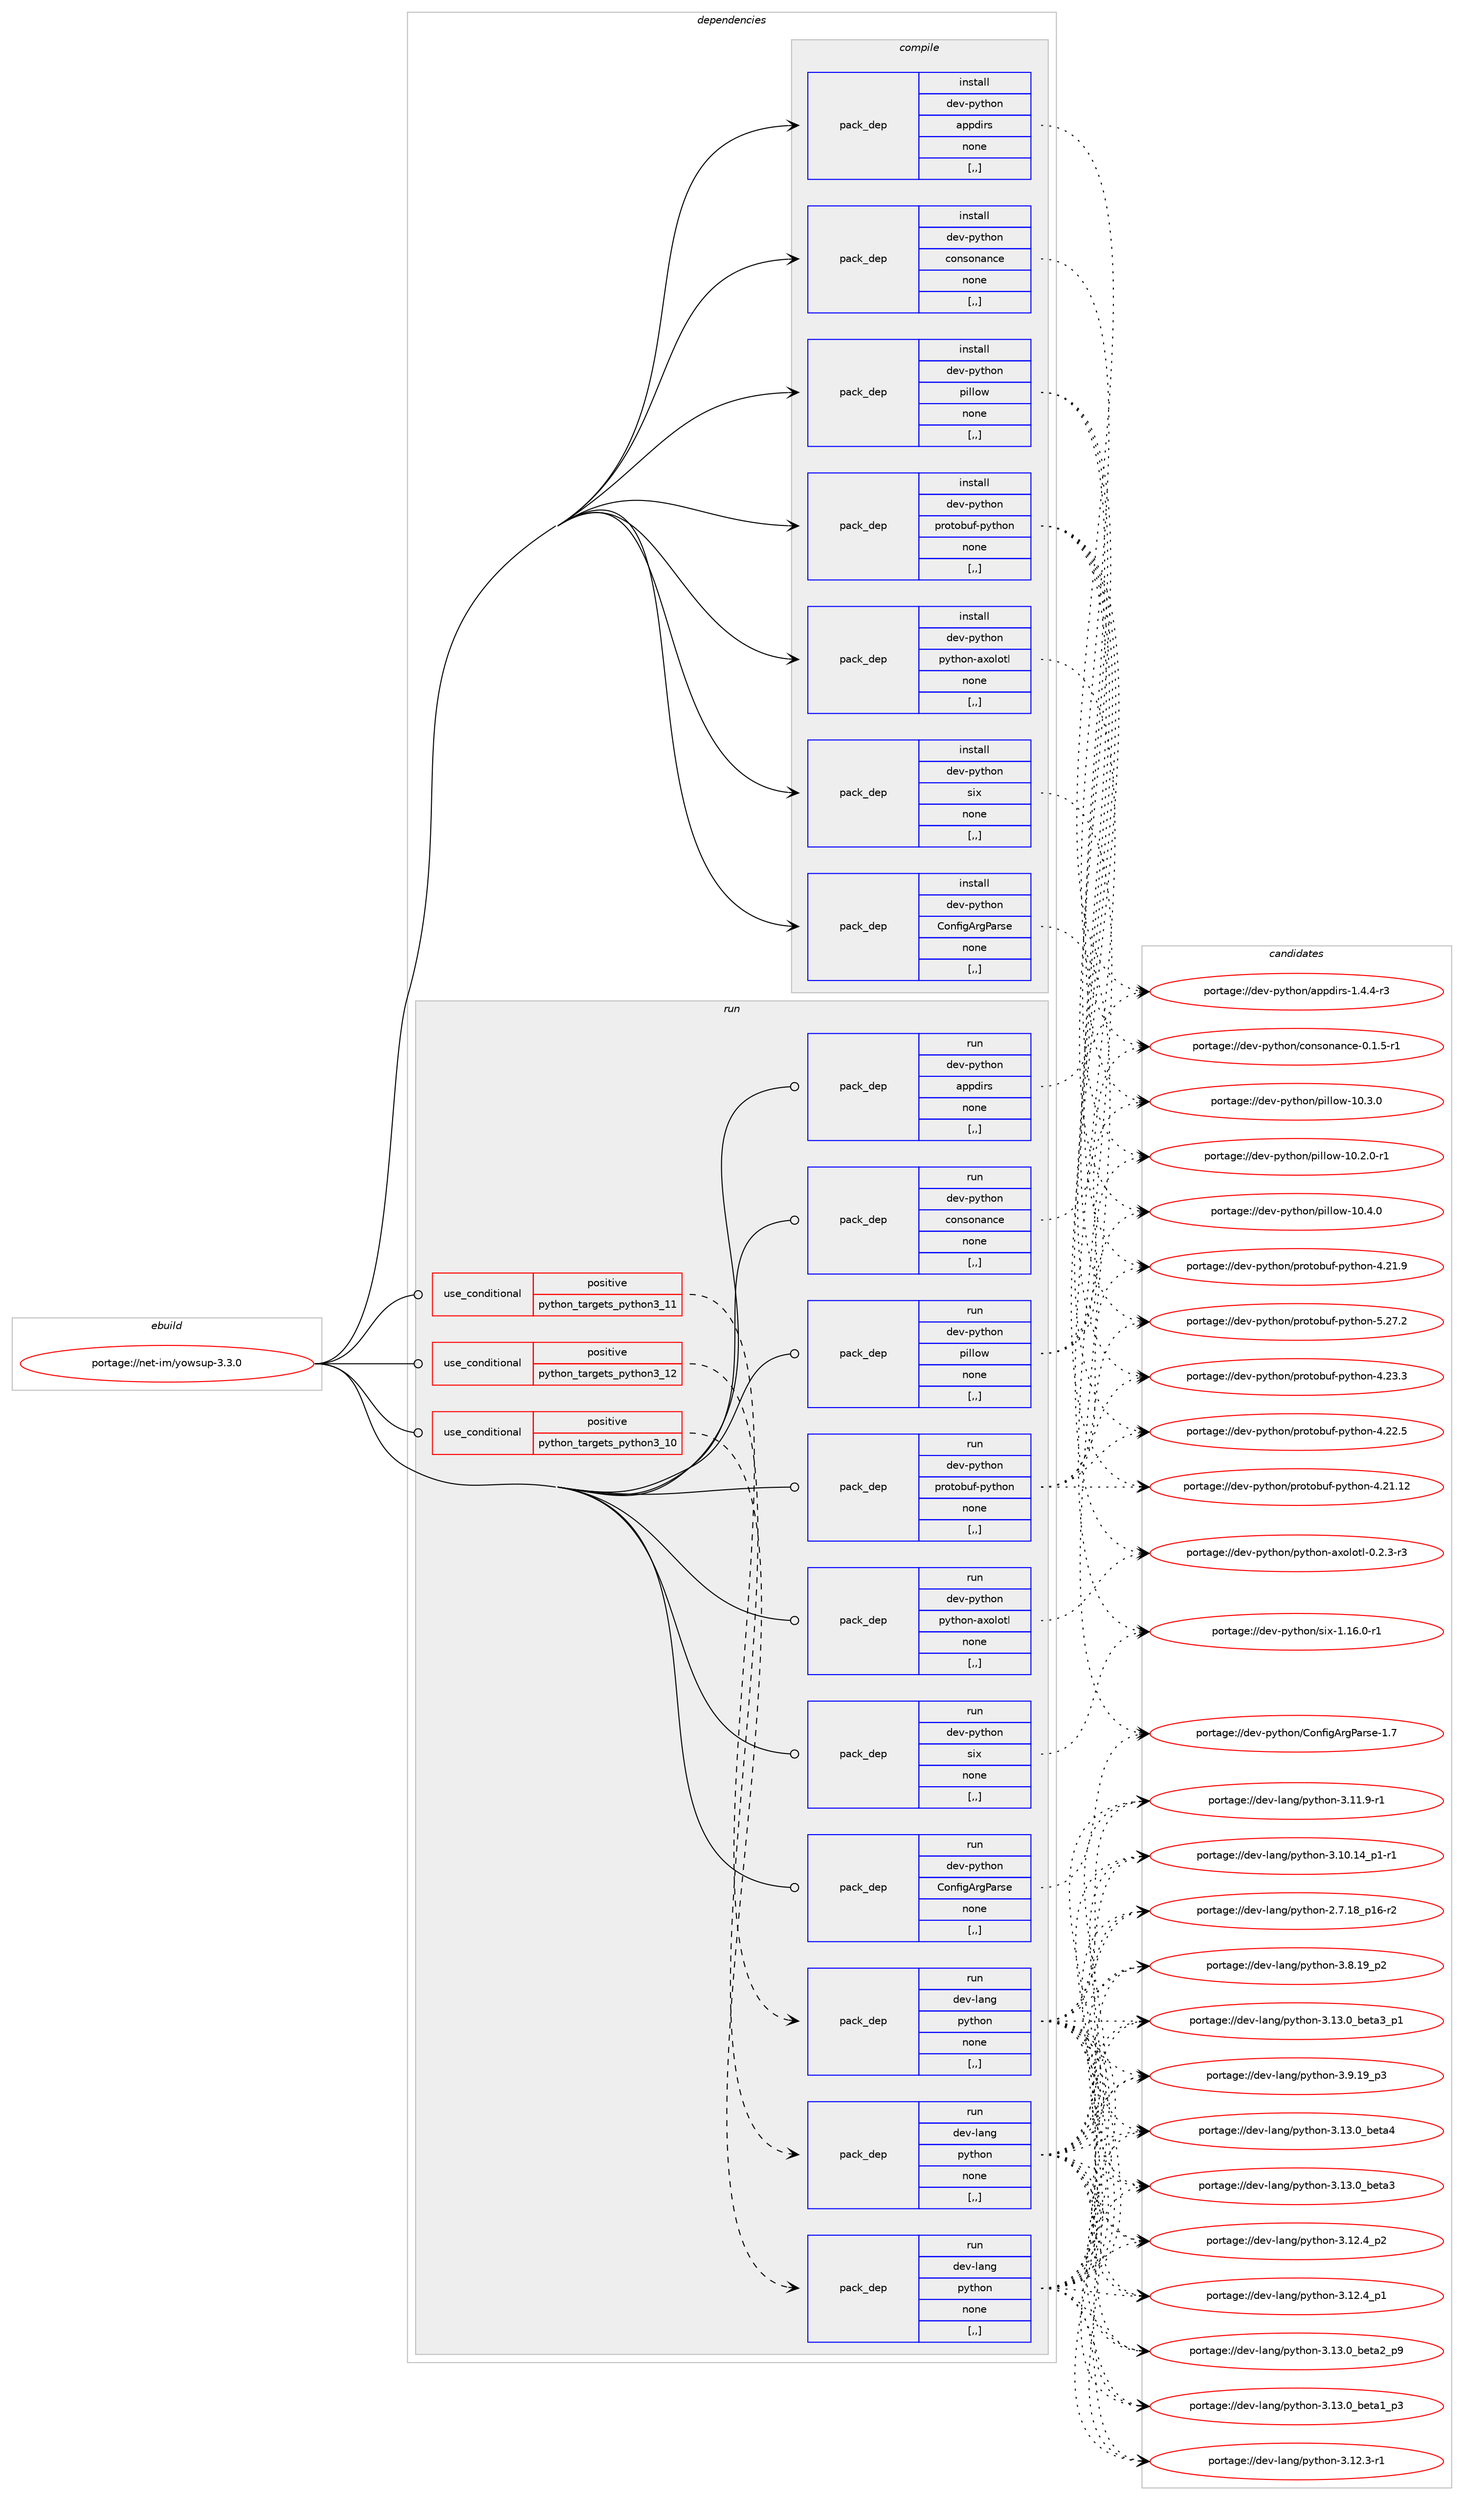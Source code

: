 digraph prolog {

# *************
# Graph options
# *************

newrank=true;
concentrate=true;
compound=true;
graph [rankdir=LR,fontname=Helvetica,fontsize=10,ranksep=1.5];#, ranksep=2.5, nodesep=0.2];
edge  [arrowhead=vee];
node  [fontname=Helvetica,fontsize=10];

# **********
# The ebuild
# **********

subgraph cluster_leftcol {
color=gray;
label=<<i>ebuild</i>>;
id [label="portage://net-im/yowsup-3.3.0", color=red, width=4, href="../net-im/yowsup-3.3.0.svg"];
}

# ****************
# The dependencies
# ****************

subgraph cluster_midcol {
color=gray;
label=<<i>dependencies</i>>;
subgraph cluster_compile {
fillcolor="#eeeeee";
style=filled;
label=<<i>compile</i>>;
subgraph pack259770 {
dependency354512 [label=<<TABLE BORDER="0" CELLBORDER="1" CELLSPACING="0" CELLPADDING="4" WIDTH="220"><TR><TD ROWSPAN="6" CELLPADDING="30">pack_dep</TD></TR><TR><TD WIDTH="110">install</TD></TR><TR><TD>dev-python</TD></TR><TR><TD>ConfigArgParse</TD></TR><TR><TD>none</TD></TR><TR><TD>[,,]</TD></TR></TABLE>>, shape=none, color=blue];
}
id:e -> dependency354512:w [weight=20,style="solid",arrowhead="vee"];
subgraph pack259771 {
dependency354513 [label=<<TABLE BORDER="0" CELLBORDER="1" CELLSPACING="0" CELLPADDING="4" WIDTH="220"><TR><TD ROWSPAN="6" CELLPADDING="30">pack_dep</TD></TR><TR><TD WIDTH="110">install</TD></TR><TR><TD>dev-python</TD></TR><TR><TD>appdirs</TD></TR><TR><TD>none</TD></TR><TR><TD>[,,]</TD></TR></TABLE>>, shape=none, color=blue];
}
id:e -> dependency354513:w [weight=20,style="solid",arrowhead="vee"];
subgraph pack259772 {
dependency354514 [label=<<TABLE BORDER="0" CELLBORDER="1" CELLSPACING="0" CELLPADDING="4" WIDTH="220"><TR><TD ROWSPAN="6" CELLPADDING="30">pack_dep</TD></TR><TR><TD WIDTH="110">install</TD></TR><TR><TD>dev-python</TD></TR><TR><TD>consonance</TD></TR><TR><TD>none</TD></TR><TR><TD>[,,]</TD></TR></TABLE>>, shape=none, color=blue];
}
id:e -> dependency354514:w [weight=20,style="solid",arrowhead="vee"];
subgraph pack259773 {
dependency354515 [label=<<TABLE BORDER="0" CELLBORDER="1" CELLSPACING="0" CELLPADDING="4" WIDTH="220"><TR><TD ROWSPAN="6" CELLPADDING="30">pack_dep</TD></TR><TR><TD WIDTH="110">install</TD></TR><TR><TD>dev-python</TD></TR><TR><TD>pillow</TD></TR><TR><TD>none</TD></TR><TR><TD>[,,]</TD></TR></TABLE>>, shape=none, color=blue];
}
id:e -> dependency354515:w [weight=20,style="solid",arrowhead="vee"];
subgraph pack259774 {
dependency354516 [label=<<TABLE BORDER="0" CELLBORDER="1" CELLSPACING="0" CELLPADDING="4" WIDTH="220"><TR><TD ROWSPAN="6" CELLPADDING="30">pack_dep</TD></TR><TR><TD WIDTH="110">install</TD></TR><TR><TD>dev-python</TD></TR><TR><TD>protobuf-python</TD></TR><TR><TD>none</TD></TR><TR><TD>[,,]</TD></TR></TABLE>>, shape=none, color=blue];
}
id:e -> dependency354516:w [weight=20,style="solid",arrowhead="vee"];
subgraph pack259775 {
dependency354517 [label=<<TABLE BORDER="0" CELLBORDER="1" CELLSPACING="0" CELLPADDING="4" WIDTH="220"><TR><TD ROWSPAN="6" CELLPADDING="30">pack_dep</TD></TR><TR><TD WIDTH="110">install</TD></TR><TR><TD>dev-python</TD></TR><TR><TD>python-axolotl</TD></TR><TR><TD>none</TD></TR><TR><TD>[,,]</TD></TR></TABLE>>, shape=none, color=blue];
}
id:e -> dependency354517:w [weight=20,style="solid",arrowhead="vee"];
subgraph pack259776 {
dependency354518 [label=<<TABLE BORDER="0" CELLBORDER="1" CELLSPACING="0" CELLPADDING="4" WIDTH="220"><TR><TD ROWSPAN="6" CELLPADDING="30">pack_dep</TD></TR><TR><TD WIDTH="110">install</TD></TR><TR><TD>dev-python</TD></TR><TR><TD>six</TD></TR><TR><TD>none</TD></TR><TR><TD>[,,]</TD></TR></TABLE>>, shape=none, color=blue];
}
id:e -> dependency354518:w [weight=20,style="solid",arrowhead="vee"];
}
subgraph cluster_compileandrun {
fillcolor="#eeeeee";
style=filled;
label=<<i>compile and run</i>>;
}
subgraph cluster_run {
fillcolor="#eeeeee";
style=filled;
label=<<i>run</i>>;
subgraph cond92127 {
dependency354519 [label=<<TABLE BORDER="0" CELLBORDER="1" CELLSPACING="0" CELLPADDING="4"><TR><TD ROWSPAN="3" CELLPADDING="10">use_conditional</TD></TR><TR><TD>positive</TD></TR><TR><TD>python_targets_python3_10</TD></TR></TABLE>>, shape=none, color=red];
subgraph pack259777 {
dependency354520 [label=<<TABLE BORDER="0" CELLBORDER="1" CELLSPACING="0" CELLPADDING="4" WIDTH="220"><TR><TD ROWSPAN="6" CELLPADDING="30">pack_dep</TD></TR><TR><TD WIDTH="110">run</TD></TR><TR><TD>dev-lang</TD></TR><TR><TD>python</TD></TR><TR><TD>none</TD></TR><TR><TD>[,,]</TD></TR></TABLE>>, shape=none, color=blue];
}
dependency354519:e -> dependency354520:w [weight=20,style="dashed",arrowhead="vee"];
}
id:e -> dependency354519:w [weight=20,style="solid",arrowhead="odot"];
subgraph cond92128 {
dependency354521 [label=<<TABLE BORDER="0" CELLBORDER="1" CELLSPACING="0" CELLPADDING="4"><TR><TD ROWSPAN="3" CELLPADDING="10">use_conditional</TD></TR><TR><TD>positive</TD></TR><TR><TD>python_targets_python3_11</TD></TR></TABLE>>, shape=none, color=red];
subgraph pack259778 {
dependency354522 [label=<<TABLE BORDER="0" CELLBORDER="1" CELLSPACING="0" CELLPADDING="4" WIDTH="220"><TR><TD ROWSPAN="6" CELLPADDING="30">pack_dep</TD></TR><TR><TD WIDTH="110">run</TD></TR><TR><TD>dev-lang</TD></TR><TR><TD>python</TD></TR><TR><TD>none</TD></TR><TR><TD>[,,]</TD></TR></TABLE>>, shape=none, color=blue];
}
dependency354521:e -> dependency354522:w [weight=20,style="dashed",arrowhead="vee"];
}
id:e -> dependency354521:w [weight=20,style="solid",arrowhead="odot"];
subgraph cond92129 {
dependency354523 [label=<<TABLE BORDER="0" CELLBORDER="1" CELLSPACING="0" CELLPADDING="4"><TR><TD ROWSPAN="3" CELLPADDING="10">use_conditional</TD></TR><TR><TD>positive</TD></TR><TR><TD>python_targets_python3_12</TD></TR></TABLE>>, shape=none, color=red];
subgraph pack259779 {
dependency354524 [label=<<TABLE BORDER="0" CELLBORDER="1" CELLSPACING="0" CELLPADDING="4" WIDTH="220"><TR><TD ROWSPAN="6" CELLPADDING="30">pack_dep</TD></TR><TR><TD WIDTH="110">run</TD></TR><TR><TD>dev-lang</TD></TR><TR><TD>python</TD></TR><TR><TD>none</TD></TR><TR><TD>[,,]</TD></TR></TABLE>>, shape=none, color=blue];
}
dependency354523:e -> dependency354524:w [weight=20,style="dashed",arrowhead="vee"];
}
id:e -> dependency354523:w [weight=20,style="solid",arrowhead="odot"];
subgraph pack259780 {
dependency354525 [label=<<TABLE BORDER="0" CELLBORDER="1" CELLSPACING="0" CELLPADDING="4" WIDTH="220"><TR><TD ROWSPAN="6" CELLPADDING="30">pack_dep</TD></TR><TR><TD WIDTH="110">run</TD></TR><TR><TD>dev-python</TD></TR><TR><TD>ConfigArgParse</TD></TR><TR><TD>none</TD></TR><TR><TD>[,,]</TD></TR></TABLE>>, shape=none, color=blue];
}
id:e -> dependency354525:w [weight=20,style="solid",arrowhead="odot"];
subgraph pack259781 {
dependency354526 [label=<<TABLE BORDER="0" CELLBORDER="1" CELLSPACING="0" CELLPADDING="4" WIDTH="220"><TR><TD ROWSPAN="6" CELLPADDING="30">pack_dep</TD></TR><TR><TD WIDTH="110">run</TD></TR><TR><TD>dev-python</TD></TR><TR><TD>appdirs</TD></TR><TR><TD>none</TD></TR><TR><TD>[,,]</TD></TR></TABLE>>, shape=none, color=blue];
}
id:e -> dependency354526:w [weight=20,style="solid",arrowhead="odot"];
subgraph pack259782 {
dependency354527 [label=<<TABLE BORDER="0" CELLBORDER="1" CELLSPACING="0" CELLPADDING="4" WIDTH="220"><TR><TD ROWSPAN="6" CELLPADDING="30">pack_dep</TD></TR><TR><TD WIDTH="110">run</TD></TR><TR><TD>dev-python</TD></TR><TR><TD>consonance</TD></TR><TR><TD>none</TD></TR><TR><TD>[,,]</TD></TR></TABLE>>, shape=none, color=blue];
}
id:e -> dependency354527:w [weight=20,style="solid",arrowhead="odot"];
subgraph pack259783 {
dependency354528 [label=<<TABLE BORDER="0" CELLBORDER="1" CELLSPACING="0" CELLPADDING="4" WIDTH="220"><TR><TD ROWSPAN="6" CELLPADDING="30">pack_dep</TD></TR><TR><TD WIDTH="110">run</TD></TR><TR><TD>dev-python</TD></TR><TR><TD>pillow</TD></TR><TR><TD>none</TD></TR><TR><TD>[,,]</TD></TR></TABLE>>, shape=none, color=blue];
}
id:e -> dependency354528:w [weight=20,style="solid",arrowhead="odot"];
subgraph pack259784 {
dependency354529 [label=<<TABLE BORDER="0" CELLBORDER="1" CELLSPACING="0" CELLPADDING="4" WIDTH="220"><TR><TD ROWSPAN="6" CELLPADDING="30">pack_dep</TD></TR><TR><TD WIDTH="110">run</TD></TR><TR><TD>dev-python</TD></TR><TR><TD>protobuf-python</TD></TR><TR><TD>none</TD></TR><TR><TD>[,,]</TD></TR></TABLE>>, shape=none, color=blue];
}
id:e -> dependency354529:w [weight=20,style="solid",arrowhead="odot"];
subgraph pack259785 {
dependency354530 [label=<<TABLE BORDER="0" CELLBORDER="1" CELLSPACING="0" CELLPADDING="4" WIDTH="220"><TR><TD ROWSPAN="6" CELLPADDING="30">pack_dep</TD></TR><TR><TD WIDTH="110">run</TD></TR><TR><TD>dev-python</TD></TR><TR><TD>python-axolotl</TD></TR><TR><TD>none</TD></TR><TR><TD>[,,]</TD></TR></TABLE>>, shape=none, color=blue];
}
id:e -> dependency354530:w [weight=20,style="solid",arrowhead="odot"];
subgraph pack259786 {
dependency354531 [label=<<TABLE BORDER="0" CELLBORDER="1" CELLSPACING="0" CELLPADDING="4" WIDTH="220"><TR><TD ROWSPAN="6" CELLPADDING="30">pack_dep</TD></TR><TR><TD WIDTH="110">run</TD></TR><TR><TD>dev-python</TD></TR><TR><TD>six</TD></TR><TR><TD>none</TD></TR><TR><TD>[,,]</TD></TR></TABLE>>, shape=none, color=blue];
}
id:e -> dependency354531:w [weight=20,style="solid",arrowhead="odot"];
}
}

# **************
# The candidates
# **************

subgraph cluster_choices {
rank=same;
color=gray;
label=<<i>candidates</i>>;

subgraph choice259770 {
color=black;
nodesep=1;
choice10010111845112121116104111110476711111010210510365114103809711411510145494655 [label="portage://dev-python/ConfigArgParse-1.7", color=red, width=4,href="../dev-python/ConfigArgParse-1.7.svg"];
dependency354512:e -> choice10010111845112121116104111110476711111010210510365114103809711411510145494655:w [style=dotted,weight="100"];
}
subgraph choice259771 {
color=black;
nodesep=1;
choice1001011184511212111610411111047971121121001051141154549465246524511451 [label="portage://dev-python/appdirs-1.4.4-r3", color=red, width=4,href="../dev-python/appdirs-1.4.4-r3.svg"];
dependency354513:e -> choice1001011184511212111610411111047971121121001051141154549465246524511451:w [style=dotted,weight="100"];
}
subgraph choice259772 {
color=black;
nodesep=1;
choice10010111845112121116104111110479911111011511111097110991014548464946534511449 [label="portage://dev-python/consonance-0.1.5-r1", color=red, width=4,href="../dev-python/consonance-0.1.5-r1.svg"];
dependency354514:e -> choice10010111845112121116104111110479911111011511111097110991014548464946534511449:w [style=dotted,weight="100"];
}
subgraph choice259773 {
color=black;
nodesep=1;
choice100101118451121211161041111104711210510810811111945494846524648 [label="portage://dev-python/pillow-10.4.0", color=red, width=4,href="../dev-python/pillow-10.4.0.svg"];
choice100101118451121211161041111104711210510810811111945494846514648 [label="portage://dev-python/pillow-10.3.0", color=red, width=4,href="../dev-python/pillow-10.3.0.svg"];
choice1001011184511212111610411111047112105108108111119454948465046484511449 [label="portage://dev-python/pillow-10.2.0-r1", color=red, width=4,href="../dev-python/pillow-10.2.0-r1.svg"];
dependency354515:e -> choice100101118451121211161041111104711210510810811111945494846524648:w [style=dotted,weight="100"];
dependency354515:e -> choice100101118451121211161041111104711210510810811111945494846514648:w [style=dotted,weight="100"];
dependency354515:e -> choice1001011184511212111610411111047112105108108111119454948465046484511449:w [style=dotted,weight="100"];
}
subgraph choice259774 {
color=black;
nodesep=1;
choice1001011184511212111610411111047112114111116111981171024511212111610411111045534650554650 [label="portage://dev-python/protobuf-python-5.27.2", color=red, width=4,href="../dev-python/protobuf-python-5.27.2.svg"];
choice1001011184511212111610411111047112114111116111981171024511212111610411111045524650514651 [label="portage://dev-python/protobuf-python-4.23.3", color=red, width=4,href="../dev-python/protobuf-python-4.23.3.svg"];
choice1001011184511212111610411111047112114111116111981171024511212111610411111045524650504653 [label="portage://dev-python/protobuf-python-4.22.5", color=red, width=4,href="../dev-python/protobuf-python-4.22.5.svg"];
choice100101118451121211161041111104711211411111611198117102451121211161041111104552465049464950 [label="portage://dev-python/protobuf-python-4.21.12", color=red, width=4,href="../dev-python/protobuf-python-4.21.12.svg"];
choice1001011184511212111610411111047112114111116111981171024511212111610411111045524650494657 [label="portage://dev-python/protobuf-python-4.21.9", color=red, width=4,href="../dev-python/protobuf-python-4.21.9.svg"];
dependency354516:e -> choice1001011184511212111610411111047112114111116111981171024511212111610411111045534650554650:w [style=dotted,weight="100"];
dependency354516:e -> choice1001011184511212111610411111047112114111116111981171024511212111610411111045524650514651:w [style=dotted,weight="100"];
dependency354516:e -> choice1001011184511212111610411111047112114111116111981171024511212111610411111045524650504653:w [style=dotted,weight="100"];
dependency354516:e -> choice100101118451121211161041111104711211411111611198117102451121211161041111104552465049464950:w [style=dotted,weight="100"];
dependency354516:e -> choice1001011184511212111610411111047112114111116111981171024511212111610411111045524650494657:w [style=dotted,weight="100"];
}
subgraph choice259775 {
color=black;
nodesep=1;
choice100101118451121211161041111104711212111610411111045971201111081111161084548465046514511451 [label="portage://dev-python/python-axolotl-0.2.3-r3", color=red, width=4,href="../dev-python/python-axolotl-0.2.3-r3.svg"];
dependency354517:e -> choice100101118451121211161041111104711212111610411111045971201111081111161084548465046514511451:w [style=dotted,weight="100"];
}
subgraph choice259776 {
color=black;
nodesep=1;
choice1001011184511212111610411111047115105120454946495446484511449 [label="portage://dev-python/six-1.16.0-r1", color=red, width=4,href="../dev-python/six-1.16.0-r1.svg"];
dependency354518:e -> choice1001011184511212111610411111047115105120454946495446484511449:w [style=dotted,weight="100"];
}
subgraph choice259777 {
color=black;
nodesep=1;
choice1001011184510897110103471121211161041111104551464951464895981011169752 [label="portage://dev-lang/python-3.13.0_beta4", color=red, width=4,href="../dev-lang/python-3.13.0_beta4.svg"];
choice10010111845108971101034711212111610411111045514649514648959810111697519511249 [label="portage://dev-lang/python-3.13.0_beta3_p1", color=red, width=4,href="../dev-lang/python-3.13.0_beta3_p1.svg"];
choice1001011184510897110103471121211161041111104551464951464895981011169751 [label="portage://dev-lang/python-3.13.0_beta3", color=red, width=4,href="../dev-lang/python-3.13.0_beta3.svg"];
choice10010111845108971101034711212111610411111045514649514648959810111697509511257 [label="portage://dev-lang/python-3.13.0_beta2_p9", color=red, width=4,href="../dev-lang/python-3.13.0_beta2_p9.svg"];
choice10010111845108971101034711212111610411111045514649514648959810111697499511251 [label="portage://dev-lang/python-3.13.0_beta1_p3", color=red, width=4,href="../dev-lang/python-3.13.0_beta1_p3.svg"];
choice100101118451089711010347112121116104111110455146495046529511250 [label="portage://dev-lang/python-3.12.4_p2", color=red, width=4,href="../dev-lang/python-3.12.4_p2.svg"];
choice100101118451089711010347112121116104111110455146495046529511249 [label="portage://dev-lang/python-3.12.4_p1", color=red, width=4,href="../dev-lang/python-3.12.4_p1.svg"];
choice100101118451089711010347112121116104111110455146495046514511449 [label="portage://dev-lang/python-3.12.3-r1", color=red, width=4,href="../dev-lang/python-3.12.3-r1.svg"];
choice100101118451089711010347112121116104111110455146494946574511449 [label="portage://dev-lang/python-3.11.9-r1", color=red, width=4,href="../dev-lang/python-3.11.9-r1.svg"];
choice100101118451089711010347112121116104111110455146494846495295112494511449 [label="portage://dev-lang/python-3.10.14_p1-r1", color=red, width=4,href="../dev-lang/python-3.10.14_p1-r1.svg"];
choice100101118451089711010347112121116104111110455146574649579511251 [label="portage://dev-lang/python-3.9.19_p3", color=red, width=4,href="../dev-lang/python-3.9.19_p3.svg"];
choice100101118451089711010347112121116104111110455146564649579511250 [label="portage://dev-lang/python-3.8.19_p2", color=red, width=4,href="../dev-lang/python-3.8.19_p2.svg"];
choice100101118451089711010347112121116104111110455046554649569511249544511450 [label="portage://dev-lang/python-2.7.18_p16-r2", color=red, width=4,href="../dev-lang/python-2.7.18_p16-r2.svg"];
dependency354520:e -> choice1001011184510897110103471121211161041111104551464951464895981011169752:w [style=dotted,weight="100"];
dependency354520:e -> choice10010111845108971101034711212111610411111045514649514648959810111697519511249:w [style=dotted,weight="100"];
dependency354520:e -> choice1001011184510897110103471121211161041111104551464951464895981011169751:w [style=dotted,weight="100"];
dependency354520:e -> choice10010111845108971101034711212111610411111045514649514648959810111697509511257:w [style=dotted,weight="100"];
dependency354520:e -> choice10010111845108971101034711212111610411111045514649514648959810111697499511251:w [style=dotted,weight="100"];
dependency354520:e -> choice100101118451089711010347112121116104111110455146495046529511250:w [style=dotted,weight="100"];
dependency354520:e -> choice100101118451089711010347112121116104111110455146495046529511249:w [style=dotted,weight="100"];
dependency354520:e -> choice100101118451089711010347112121116104111110455146495046514511449:w [style=dotted,weight="100"];
dependency354520:e -> choice100101118451089711010347112121116104111110455146494946574511449:w [style=dotted,weight="100"];
dependency354520:e -> choice100101118451089711010347112121116104111110455146494846495295112494511449:w [style=dotted,weight="100"];
dependency354520:e -> choice100101118451089711010347112121116104111110455146574649579511251:w [style=dotted,weight="100"];
dependency354520:e -> choice100101118451089711010347112121116104111110455146564649579511250:w [style=dotted,weight="100"];
dependency354520:e -> choice100101118451089711010347112121116104111110455046554649569511249544511450:w [style=dotted,weight="100"];
}
subgraph choice259778 {
color=black;
nodesep=1;
choice1001011184510897110103471121211161041111104551464951464895981011169752 [label="portage://dev-lang/python-3.13.0_beta4", color=red, width=4,href="../dev-lang/python-3.13.0_beta4.svg"];
choice10010111845108971101034711212111610411111045514649514648959810111697519511249 [label="portage://dev-lang/python-3.13.0_beta3_p1", color=red, width=4,href="../dev-lang/python-3.13.0_beta3_p1.svg"];
choice1001011184510897110103471121211161041111104551464951464895981011169751 [label="portage://dev-lang/python-3.13.0_beta3", color=red, width=4,href="../dev-lang/python-3.13.0_beta3.svg"];
choice10010111845108971101034711212111610411111045514649514648959810111697509511257 [label="portage://dev-lang/python-3.13.0_beta2_p9", color=red, width=4,href="../dev-lang/python-3.13.0_beta2_p9.svg"];
choice10010111845108971101034711212111610411111045514649514648959810111697499511251 [label="portage://dev-lang/python-3.13.0_beta1_p3", color=red, width=4,href="../dev-lang/python-3.13.0_beta1_p3.svg"];
choice100101118451089711010347112121116104111110455146495046529511250 [label="portage://dev-lang/python-3.12.4_p2", color=red, width=4,href="../dev-lang/python-3.12.4_p2.svg"];
choice100101118451089711010347112121116104111110455146495046529511249 [label="portage://dev-lang/python-3.12.4_p1", color=red, width=4,href="../dev-lang/python-3.12.4_p1.svg"];
choice100101118451089711010347112121116104111110455146495046514511449 [label="portage://dev-lang/python-3.12.3-r1", color=red, width=4,href="../dev-lang/python-3.12.3-r1.svg"];
choice100101118451089711010347112121116104111110455146494946574511449 [label="portage://dev-lang/python-3.11.9-r1", color=red, width=4,href="../dev-lang/python-3.11.9-r1.svg"];
choice100101118451089711010347112121116104111110455146494846495295112494511449 [label="portage://dev-lang/python-3.10.14_p1-r1", color=red, width=4,href="../dev-lang/python-3.10.14_p1-r1.svg"];
choice100101118451089711010347112121116104111110455146574649579511251 [label="portage://dev-lang/python-3.9.19_p3", color=red, width=4,href="../dev-lang/python-3.9.19_p3.svg"];
choice100101118451089711010347112121116104111110455146564649579511250 [label="portage://dev-lang/python-3.8.19_p2", color=red, width=4,href="../dev-lang/python-3.8.19_p2.svg"];
choice100101118451089711010347112121116104111110455046554649569511249544511450 [label="portage://dev-lang/python-2.7.18_p16-r2", color=red, width=4,href="../dev-lang/python-2.7.18_p16-r2.svg"];
dependency354522:e -> choice1001011184510897110103471121211161041111104551464951464895981011169752:w [style=dotted,weight="100"];
dependency354522:e -> choice10010111845108971101034711212111610411111045514649514648959810111697519511249:w [style=dotted,weight="100"];
dependency354522:e -> choice1001011184510897110103471121211161041111104551464951464895981011169751:w [style=dotted,weight="100"];
dependency354522:e -> choice10010111845108971101034711212111610411111045514649514648959810111697509511257:w [style=dotted,weight="100"];
dependency354522:e -> choice10010111845108971101034711212111610411111045514649514648959810111697499511251:w [style=dotted,weight="100"];
dependency354522:e -> choice100101118451089711010347112121116104111110455146495046529511250:w [style=dotted,weight="100"];
dependency354522:e -> choice100101118451089711010347112121116104111110455146495046529511249:w [style=dotted,weight="100"];
dependency354522:e -> choice100101118451089711010347112121116104111110455146495046514511449:w [style=dotted,weight="100"];
dependency354522:e -> choice100101118451089711010347112121116104111110455146494946574511449:w [style=dotted,weight="100"];
dependency354522:e -> choice100101118451089711010347112121116104111110455146494846495295112494511449:w [style=dotted,weight="100"];
dependency354522:e -> choice100101118451089711010347112121116104111110455146574649579511251:w [style=dotted,weight="100"];
dependency354522:e -> choice100101118451089711010347112121116104111110455146564649579511250:w [style=dotted,weight="100"];
dependency354522:e -> choice100101118451089711010347112121116104111110455046554649569511249544511450:w [style=dotted,weight="100"];
}
subgraph choice259779 {
color=black;
nodesep=1;
choice1001011184510897110103471121211161041111104551464951464895981011169752 [label="portage://dev-lang/python-3.13.0_beta4", color=red, width=4,href="../dev-lang/python-3.13.0_beta4.svg"];
choice10010111845108971101034711212111610411111045514649514648959810111697519511249 [label="portage://dev-lang/python-3.13.0_beta3_p1", color=red, width=4,href="../dev-lang/python-3.13.0_beta3_p1.svg"];
choice1001011184510897110103471121211161041111104551464951464895981011169751 [label="portage://dev-lang/python-3.13.0_beta3", color=red, width=4,href="../dev-lang/python-3.13.0_beta3.svg"];
choice10010111845108971101034711212111610411111045514649514648959810111697509511257 [label="portage://dev-lang/python-3.13.0_beta2_p9", color=red, width=4,href="../dev-lang/python-3.13.0_beta2_p9.svg"];
choice10010111845108971101034711212111610411111045514649514648959810111697499511251 [label="portage://dev-lang/python-3.13.0_beta1_p3", color=red, width=4,href="../dev-lang/python-3.13.0_beta1_p3.svg"];
choice100101118451089711010347112121116104111110455146495046529511250 [label="portage://dev-lang/python-3.12.4_p2", color=red, width=4,href="../dev-lang/python-3.12.4_p2.svg"];
choice100101118451089711010347112121116104111110455146495046529511249 [label="portage://dev-lang/python-3.12.4_p1", color=red, width=4,href="../dev-lang/python-3.12.4_p1.svg"];
choice100101118451089711010347112121116104111110455146495046514511449 [label="portage://dev-lang/python-3.12.3-r1", color=red, width=4,href="../dev-lang/python-3.12.3-r1.svg"];
choice100101118451089711010347112121116104111110455146494946574511449 [label="portage://dev-lang/python-3.11.9-r1", color=red, width=4,href="../dev-lang/python-3.11.9-r1.svg"];
choice100101118451089711010347112121116104111110455146494846495295112494511449 [label="portage://dev-lang/python-3.10.14_p1-r1", color=red, width=4,href="../dev-lang/python-3.10.14_p1-r1.svg"];
choice100101118451089711010347112121116104111110455146574649579511251 [label="portage://dev-lang/python-3.9.19_p3", color=red, width=4,href="../dev-lang/python-3.9.19_p3.svg"];
choice100101118451089711010347112121116104111110455146564649579511250 [label="portage://dev-lang/python-3.8.19_p2", color=red, width=4,href="../dev-lang/python-3.8.19_p2.svg"];
choice100101118451089711010347112121116104111110455046554649569511249544511450 [label="portage://dev-lang/python-2.7.18_p16-r2", color=red, width=4,href="../dev-lang/python-2.7.18_p16-r2.svg"];
dependency354524:e -> choice1001011184510897110103471121211161041111104551464951464895981011169752:w [style=dotted,weight="100"];
dependency354524:e -> choice10010111845108971101034711212111610411111045514649514648959810111697519511249:w [style=dotted,weight="100"];
dependency354524:e -> choice1001011184510897110103471121211161041111104551464951464895981011169751:w [style=dotted,weight="100"];
dependency354524:e -> choice10010111845108971101034711212111610411111045514649514648959810111697509511257:w [style=dotted,weight="100"];
dependency354524:e -> choice10010111845108971101034711212111610411111045514649514648959810111697499511251:w [style=dotted,weight="100"];
dependency354524:e -> choice100101118451089711010347112121116104111110455146495046529511250:w [style=dotted,weight="100"];
dependency354524:e -> choice100101118451089711010347112121116104111110455146495046529511249:w [style=dotted,weight="100"];
dependency354524:e -> choice100101118451089711010347112121116104111110455146495046514511449:w [style=dotted,weight="100"];
dependency354524:e -> choice100101118451089711010347112121116104111110455146494946574511449:w [style=dotted,weight="100"];
dependency354524:e -> choice100101118451089711010347112121116104111110455146494846495295112494511449:w [style=dotted,weight="100"];
dependency354524:e -> choice100101118451089711010347112121116104111110455146574649579511251:w [style=dotted,weight="100"];
dependency354524:e -> choice100101118451089711010347112121116104111110455146564649579511250:w [style=dotted,weight="100"];
dependency354524:e -> choice100101118451089711010347112121116104111110455046554649569511249544511450:w [style=dotted,weight="100"];
}
subgraph choice259780 {
color=black;
nodesep=1;
choice10010111845112121116104111110476711111010210510365114103809711411510145494655 [label="portage://dev-python/ConfigArgParse-1.7", color=red, width=4,href="../dev-python/ConfigArgParse-1.7.svg"];
dependency354525:e -> choice10010111845112121116104111110476711111010210510365114103809711411510145494655:w [style=dotted,weight="100"];
}
subgraph choice259781 {
color=black;
nodesep=1;
choice1001011184511212111610411111047971121121001051141154549465246524511451 [label="portage://dev-python/appdirs-1.4.4-r3", color=red, width=4,href="../dev-python/appdirs-1.4.4-r3.svg"];
dependency354526:e -> choice1001011184511212111610411111047971121121001051141154549465246524511451:w [style=dotted,weight="100"];
}
subgraph choice259782 {
color=black;
nodesep=1;
choice10010111845112121116104111110479911111011511111097110991014548464946534511449 [label="portage://dev-python/consonance-0.1.5-r1", color=red, width=4,href="../dev-python/consonance-0.1.5-r1.svg"];
dependency354527:e -> choice10010111845112121116104111110479911111011511111097110991014548464946534511449:w [style=dotted,weight="100"];
}
subgraph choice259783 {
color=black;
nodesep=1;
choice100101118451121211161041111104711210510810811111945494846524648 [label="portage://dev-python/pillow-10.4.0", color=red, width=4,href="../dev-python/pillow-10.4.0.svg"];
choice100101118451121211161041111104711210510810811111945494846514648 [label="portage://dev-python/pillow-10.3.0", color=red, width=4,href="../dev-python/pillow-10.3.0.svg"];
choice1001011184511212111610411111047112105108108111119454948465046484511449 [label="portage://dev-python/pillow-10.2.0-r1", color=red, width=4,href="../dev-python/pillow-10.2.0-r1.svg"];
dependency354528:e -> choice100101118451121211161041111104711210510810811111945494846524648:w [style=dotted,weight="100"];
dependency354528:e -> choice100101118451121211161041111104711210510810811111945494846514648:w [style=dotted,weight="100"];
dependency354528:e -> choice1001011184511212111610411111047112105108108111119454948465046484511449:w [style=dotted,weight="100"];
}
subgraph choice259784 {
color=black;
nodesep=1;
choice1001011184511212111610411111047112114111116111981171024511212111610411111045534650554650 [label="portage://dev-python/protobuf-python-5.27.2", color=red, width=4,href="../dev-python/protobuf-python-5.27.2.svg"];
choice1001011184511212111610411111047112114111116111981171024511212111610411111045524650514651 [label="portage://dev-python/protobuf-python-4.23.3", color=red, width=4,href="../dev-python/protobuf-python-4.23.3.svg"];
choice1001011184511212111610411111047112114111116111981171024511212111610411111045524650504653 [label="portage://dev-python/protobuf-python-4.22.5", color=red, width=4,href="../dev-python/protobuf-python-4.22.5.svg"];
choice100101118451121211161041111104711211411111611198117102451121211161041111104552465049464950 [label="portage://dev-python/protobuf-python-4.21.12", color=red, width=4,href="../dev-python/protobuf-python-4.21.12.svg"];
choice1001011184511212111610411111047112114111116111981171024511212111610411111045524650494657 [label="portage://dev-python/protobuf-python-4.21.9", color=red, width=4,href="../dev-python/protobuf-python-4.21.9.svg"];
dependency354529:e -> choice1001011184511212111610411111047112114111116111981171024511212111610411111045534650554650:w [style=dotted,weight="100"];
dependency354529:e -> choice1001011184511212111610411111047112114111116111981171024511212111610411111045524650514651:w [style=dotted,weight="100"];
dependency354529:e -> choice1001011184511212111610411111047112114111116111981171024511212111610411111045524650504653:w [style=dotted,weight="100"];
dependency354529:e -> choice100101118451121211161041111104711211411111611198117102451121211161041111104552465049464950:w [style=dotted,weight="100"];
dependency354529:e -> choice1001011184511212111610411111047112114111116111981171024511212111610411111045524650494657:w [style=dotted,weight="100"];
}
subgraph choice259785 {
color=black;
nodesep=1;
choice100101118451121211161041111104711212111610411111045971201111081111161084548465046514511451 [label="portage://dev-python/python-axolotl-0.2.3-r3", color=red, width=4,href="../dev-python/python-axolotl-0.2.3-r3.svg"];
dependency354530:e -> choice100101118451121211161041111104711212111610411111045971201111081111161084548465046514511451:w [style=dotted,weight="100"];
}
subgraph choice259786 {
color=black;
nodesep=1;
choice1001011184511212111610411111047115105120454946495446484511449 [label="portage://dev-python/six-1.16.0-r1", color=red, width=4,href="../dev-python/six-1.16.0-r1.svg"];
dependency354531:e -> choice1001011184511212111610411111047115105120454946495446484511449:w [style=dotted,weight="100"];
}
}

}
